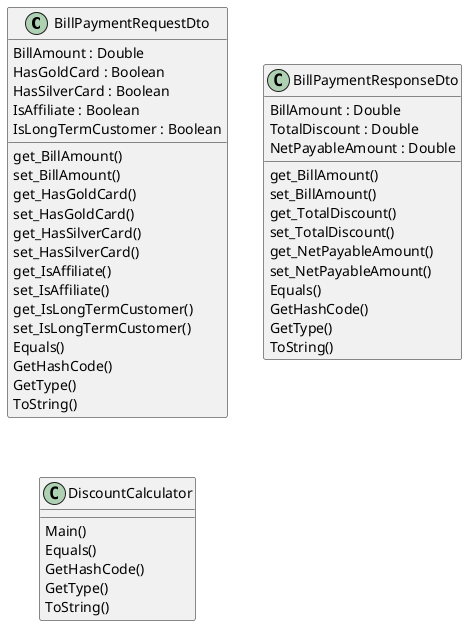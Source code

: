 @startuml
skinparam classAttributeIconSize 0

class BillPaymentRequestDto {
  BillAmount : Double
  HasGoldCard : Boolean
  HasSilverCard : Boolean
  IsAffiliate : Boolean
  IsLongTermCustomer : Boolean
  get_BillAmount()
  set_BillAmount()
  get_HasGoldCard()
  set_HasGoldCard()
  get_HasSilverCard()
  set_HasSilverCard()
  get_IsAffiliate()
  set_IsAffiliate()
  get_IsLongTermCustomer()
  set_IsLongTermCustomer()
  Equals()
  GetHashCode()
  GetType()
  ToString()
}

class BillPaymentResponseDto {
  BillAmount : Double
  TotalDiscount : Double
  NetPayableAmount : Double
  get_BillAmount()
  set_BillAmount()
  get_TotalDiscount()
  set_TotalDiscount()
  get_NetPayableAmount()
  set_NetPayableAmount()
  Equals()
  GetHashCode()
  GetType()
  ToString()
}

class DiscountCalculator {
  Main()
  Equals()
  GetHashCode()
  GetType()
  ToString()
}

@enduml

